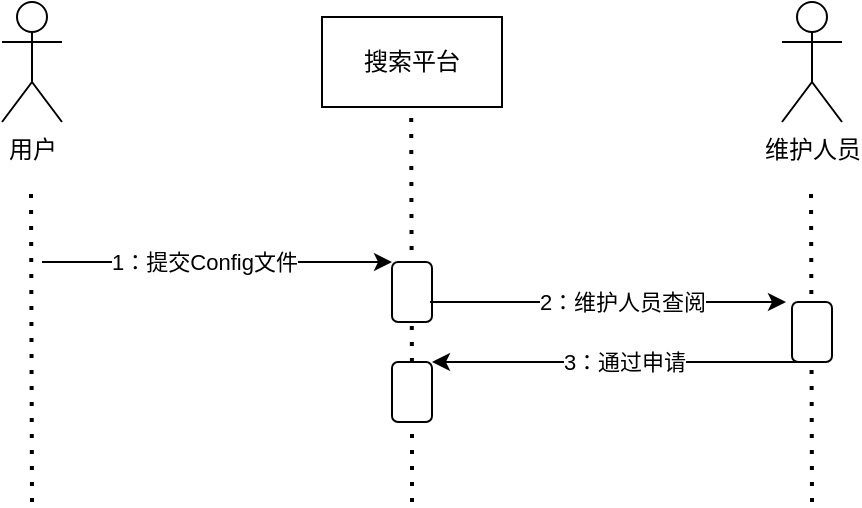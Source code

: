 <mxfile version="26.1.1">
  <diagram name="第 1 页" id="_p5r5UNzx_XP5cNZ_AdQ">
    <mxGraphModel dx="1002" dy="617" grid="1" gridSize="10" guides="1" tooltips="1" connect="1" arrows="1" fold="1" page="1" pageScale="1" pageWidth="827" pageHeight="1169" math="0" shadow="0">
      <root>
        <mxCell id="0" />
        <mxCell id="1" parent="0" />
        <mxCell id="_SBXEmpweWQkAsb3bLJq-1" value="用户" style="shape=umlActor;verticalLabelPosition=bottom;verticalAlign=top;html=1;outlineConnect=0;" parent="1" vertex="1">
          <mxGeometry x="200" y="130" width="30" height="60" as="geometry" />
        </mxCell>
        <mxCell id="_SBXEmpweWQkAsb3bLJq-2" value="" style="endArrow=none;dashed=1;html=1;dashPattern=1 3;strokeWidth=2;rounded=0;" parent="1" edge="1">
          <mxGeometry width="50" height="50" relative="1" as="geometry">
            <mxPoint x="215" y="380" as="sourcePoint" />
            <mxPoint x="214.5" y="220" as="targetPoint" />
          </mxGeometry>
        </mxCell>
        <mxCell id="_SBXEmpweWQkAsb3bLJq-3" value="搜索平台" style="rounded=0;whiteSpace=wrap;html=1;" parent="1" vertex="1">
          <mxGeometry x="360" y="137.5" width="90" height="45" as="geometry" />
        </mxCell>
        <mxCell id="_SBXEmpweWQkAsb3bLJq-4" value="" style="endArrow=none;dashed=1;html=1;dashPattern=1 3;strokeWidth=2;rounded=0;" parent="1" source="_SBXEmpweWQkAsb3bLJq-21" edge="1">
          <mxGeometry width="50" height="50" relative="1" as="geometry">
            <mxPoint x="405" y="520" as="sourcePoint" />
            <mxPoint x="404.58" y="182.5" as="targetPoint" />
          </mxGeometry>
        </mxCell>
        <mxCell id="_SBXEmpweWQkAsb3bLJq-7" value="" style="endArrow=classic;html=1;rounded=0;entryX=0;entryY=0;entryDx=0;entryDy=0;" parent="1" target="_SBXEmpweWQkAsb3bLJq-9" edge="1">
          <mxGeometry width="50" height="50" relative="1" as="geometry">
            <mxPoint x="220" y="260" as="sourcePoint" />
            <mxPoint x="390" y="261" as="targetPoint" />
          </mxGeometry>
        </mxCell>
        <mxCell id="_SBXEmpweWQkAsb3bLJq-8" value="1：提交Config文件" style="edgeLabel;html=1;align=center;verticalAlign=middle;resizable=0;points=[];" parent="_SBXEmpweWQkAsb3bLJq-7" vertex="1" connectable="0">
          <mxGeometry x="-0.116" y="1" relative="1" as="geometry">
            <mxPoint x="3" y="1" as="offset" />
          </mxGeometry>
        </mxCell>
        <mxCell id="_SBXEmpweWQkAsb3bLJq-9" value="" style="rounded=1;whiteSpace=wrap;html=1;" parent="1" vertex="1">
          <mxGeometry x="395" y="260" width="20" height="30" as="geometry" />
        </mxCell>
        <mxCell id="_SBXEmpweWQkAsb3bLJq-10" value="" style="endArrow=classic;html=1;rounded=0;" parent="1" edge="1">
          <mxGeometry width="50" height="50" relative="1" as="geometry">
            <mxPoint x="414" y="280" as="sourcePoint" />
            <mxPoint x="592" y="280" as="targetPoint" />
          </mxGeometry>
        </mxCell>
        <mxCell id="_SBXEmpweWQkAsb3bLJq-11" value="2：维护人员查阅" style="edgeLabel;html=1;align=center;verticalAlign=middle;resizable=0;points=[];" parent="_SBXEmpweWQkAsb3bLJq-10" vertex="1" connectable="0">
          <mxGeometry x="-0.166" y="1" relative="1" as="geometry">
            <mxPoint x="22" y="1" as="offset" />
          </mxGeometry>
        </mxCell>
        <mxCell id="_SBXEmpweWQkAsb3bLJq-14" value="" style="endArrow=classic;html=1;rounded=0;exitX=0;exitY=1;exitDx=0;exitDy=0;" parent="1" edge="1">
          <mxGeometry width="50" height="50" relative="1" as="geometry">
            <mxPoint x="600" y="310" as="sourcePoint" />
            <mxPoint x="415" y="310" as="targetPoint" />
          </mxGeometry>
        </mxCell>
        <mxCell id="_SBXEmpweWQkAsb3bLJq-15" value="3：通过申请" style="edgeLabel;html=1;align=center;verticalAlign=middle;resizable=0;points=[];" parent="_SBXEmpweWQkAsb3bLJq-14" vertex="1" connectable="0">
          <mxGeometry x="0.339" y="1" relative="1" as="geometry">
            <mxPoint x="35" y="-1" as="offset" />
          </mxGeometry>
        </mxCell>
        <mxCell id="_SBXEmpweWQkAsb3bLJq-20" value="" style="endArrow=none;dashed=1;html=1;dashPattern=1 3;strokeWidth=2;rounded=0;" parent="1" target="_SBXEmpweWQkAsb3bLJq-21" edge="1">
          <mxGeometry width="50" height="50" relative="1" as="geometry">
            <mxPoint x="405" y="380" as="sourcePoint" />
            <mxPoint x="404.58" y="182.5" as="targetPoint" />
          </mxGeometry>
        </mxCell>
        <mxCell id="_SBXEmpweWQkAsb3bLJq-21" value="" style="rounded=1;whiteSpace=wrap;html=1;" parent="1" vertex="1">
          <mxGeometry x="395" y="310" width="20" height="30" as="geometry" />
        </mxCell>
        <mxCell id="_SBXEmpweWQkAsb3bLJq-22" value="维护人员" style="shape=umlActor;verticalLabelPosition=bottom;verticalAlign=top;html=1;outlineConnect=0;" parent="1" vertex="1">
          <mxGeometry x="590" y="130" width="30" height="60" as="geometry" />
        </mxCell>
        <mxCell id="_SBXEmpweWQkAsb3bLJq-23" value="" style="endArrow=none;dashed=1;html=1;dashPattern=1 3;strokeWidth=2;rounded=0;" parent="1" edge="1">
          <mxGeometry width="50" height="50" relative="1" as="geometry">
            <mxPoint x="605" y="380" as="sourcePoint" />
            <mxPoint x="604.5" y="220" as="targetPoint" />
          </mxGeometry>
        </mxCell>
        <mxCell id="_SBXEmpweWQkAsb3bLJq-27" value="" style="rounded=1;whiteSpace=wrap;html=1;" parent="1" vertex="1">
          <mxGeometry x="595" y="280" width="20" height="30" as="geometry" />
        </mxCell>
      </root>
    </mxGraphModel>
  </diagram>
</mxfile>
